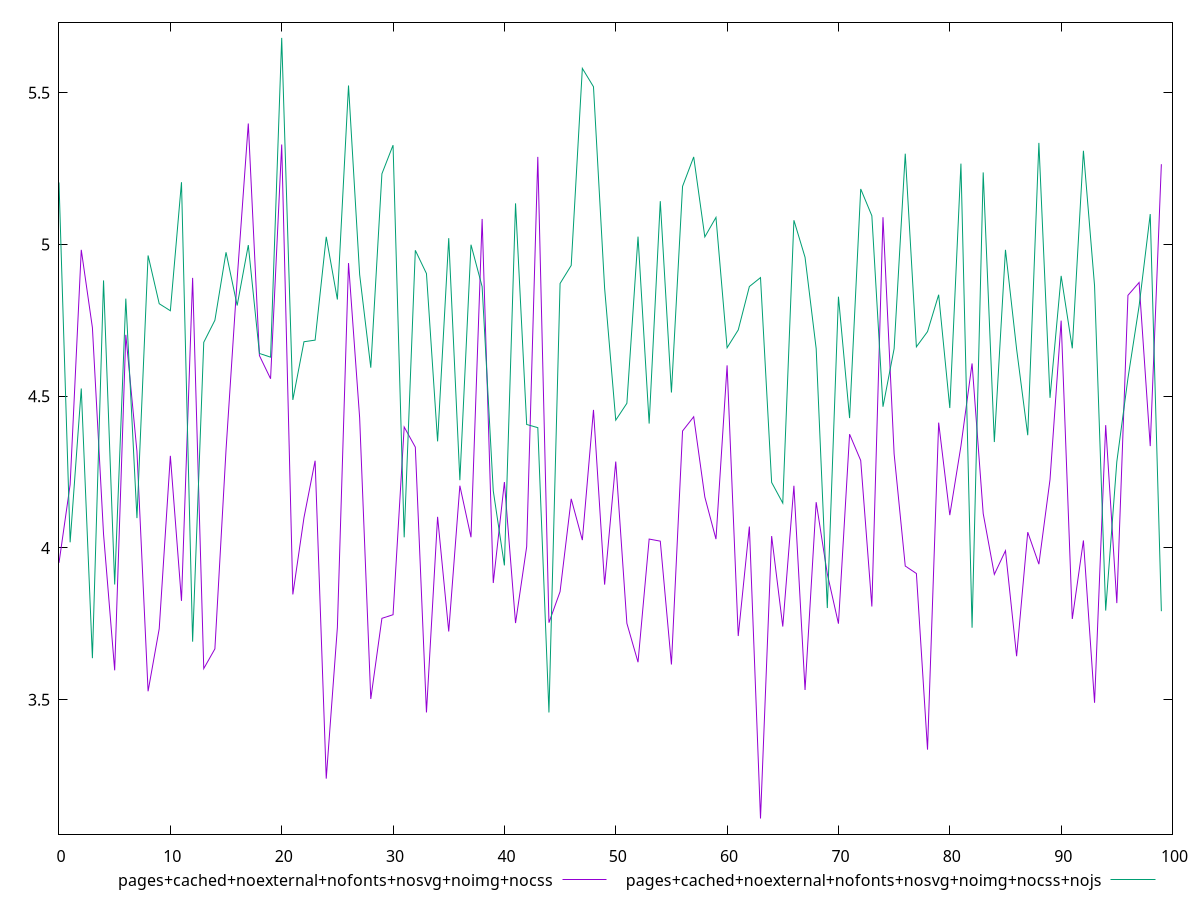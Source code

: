 reset
set terminal svg size 640, 500 enhanced background rgb 'white'
set output "reprap/network-server-latency/comparison/line/12_vs_13.svg"

$pagesCachedNoexternalNofontsNosvgNoimgNocss <<EOF
0 3.9509000000000003
1 4.209
2 4.9822
3 4.7258000000000004
4 4.0451999999999995
5 3.5966
6 4.702100000000001
7 4.3181
8 3.5276
9 3.7337000000000002
10 4.3035000000000005
11 3.8255000000000003
12 4.8898
13 3.6024000000000003
14 3.6673
15 4.323
16 4.8855
17 5.3986
18 4.6337
19 4.5575
20 5.329300000000001
21 3.8467
22 4.099799999999999
23 4.2873
24 3.2397
25 3.7378
26 4.9385
27 4.4286
28 3.5023
29 3.7679999999999993
30 3.7799
31 4.3985
32 4.3321
33 3.4578
34 4.102399999999999
35 3.7247
36 4.205
37 4.035200000000001
38 5.0841
39 3.8844000000000003
40 4.217
41 3.7523999999999997
42 4.0041
43 5.2886
44 3.7536
45 3.856
46 4.1618
47 4.0257000000000005
48 4.4548000000000005
49 3.8791
50 4.2844999999999995
51 3.7515000000000005
52 3.6234
53 4.0292
54 4.0222999999999995
55 3.6158
56 4.3853
57 4.4322
58 4.167800000000001
59 4.029000000000001
60 4.6015
61 3.7096999999999998
62 4.0704
63 3.1083
64 4.039
65 3.7408999999999994
66 4.2048
67 3.5319000000000003
68 4.1507000000000005
69 3.9143000000000003
70 3.7504000000000004
71 4.3747
72 4.288099999999999
73 3.8070000000000004
74 5.0897
75 4.3098
76 3.9402999999999997
77 3.9156999999999997
78 3.3351999999999995
79 4.4128
80 4.108
81 4.3358
82 4.6079
83 4.1133
84 3.9127999999999994
85 3.990800000000001
86 3.6430999999999996
87 4.051900000000001
88 3.9464000000000006
89 4.2252
90 4.7489
91 3.7659000000000002
92 4.0245999999999995
93 3.4897000000000005
94 4.404599999999999
95 3.8181999999999996
96 4.8324
97 4.8746
98 4.3354
99 5.2644
EOF

$pagesCachedNoexternalNofontsNosvgNoimgNocssNojs <<EOF
0 5.2043
1 4.018400000000001
2 4.5253000000000005
3 3.6366
4 4.881399999999999
5 3.8794000000000004
6 4.821400000000001
7 4.0982
8 4.963699999999999
9 4.8046999999999995
10 4.781499999999999
11 5.2051
12 3.6910000000000003
13 4.6775
14 4.7502
15 4.974200000000001
16 4.7988
17 4.9979
18 4.6407
19 4.6286000000000005
20 5.680599999999999
21 4.487799999999999
22 4.6794
23 4.6847
24 5.0252
25 4.818600000000001
26 5.5237
27 4.900799999999999
28 4.593900000000001
29 5.2328
30 5.3272
31 4.0349
32 4.9807
33 4.9041
34 4.351000000000001
35 5.0207
36 4.2233
37 4.999099999999999
38 4.861
39 4.188
40 3.9424
41 5.1354
42 4.4067
43 4.396199999999999
44 3.4577
45 4.8714
46 4.9309
47 5.5802
48 5.519699999999999
49 4.8559
50 4.420999999999999
51 4.4766
52 5.0258
53 4.4097
54 5.1427
55 4.5120000000000005
56 5.1914
57 5.288399999999999
58 5.024900000000001
59 5.0891
60 4.6596
61 4.718299999999999
62 4.861300000000001
63 4.8907
64 4.2158
65 4.1476999999999995
66 5.0797
67 4.957800000000001
68 4.6567
69 3.8019
70 4.8278
71 4.4277
72 5.1828
73 5.0945
74 4.465199999999999
75 4.6566
76 5.2989999999999995
77 4.6626
78 4.7128
79 4.8343
80 4.4609000000000005
81 5.2663
82 3.7370000000000005
83 5.2373
84 4.3488999999999995
85 4.9823
86 4.6551
87 4.3714
88 5.3347
89 4.4945
90 4.8964
91 4.657699999999999
92 5.3087
93 4.8637999999999995
94 3.7935999999999996
95 4.2842
96 4.559
97 4.797000000000001
98 5.100099999999999
99 3.7914999999999996
EOF

set key outside below
set yrange [3.056854:5.7320459999999995]

plot \
  $pagesCachedNoexternalNofontsNosvgNoimgNocss title "pages+cached+noexternal+nofonts+nosvg+noimg+nocss" with line, \
  $pagesCachedNoexternalNofontsNosvgNoimgNocssNojs title "pages+cached+noexternal+nofonts+nosvg+noimg+nocss+nojs" with line, \


reset